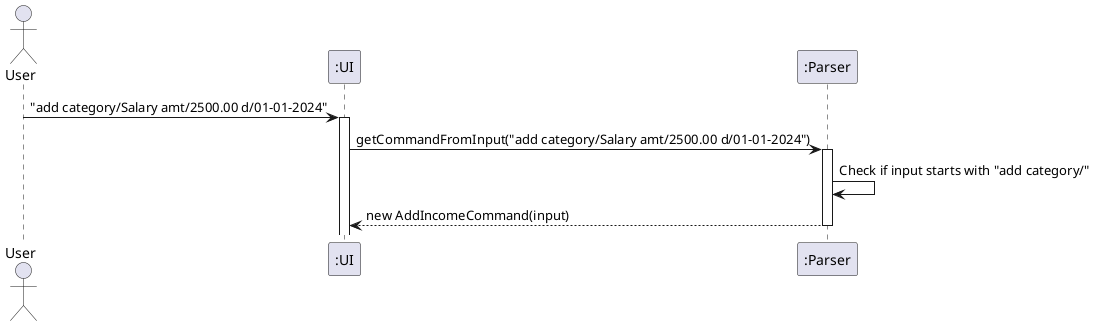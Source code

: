 @startuml
actor User
participant ":UI" as UI
participant ":Parser" as Parser

User -> UI : "add category/Salary amt/2500.00 d/01-01-2024"
activate UI

UI -> Parser : getCommandFromInput("add category/Salary amt/2500.00 d/01-01-2024")
activate Parser

Parser -> Parser : Check if input starts with "add category/"
Parser --> UI : new AddIncomeCommand(input)
deactivate Parser

@enduml